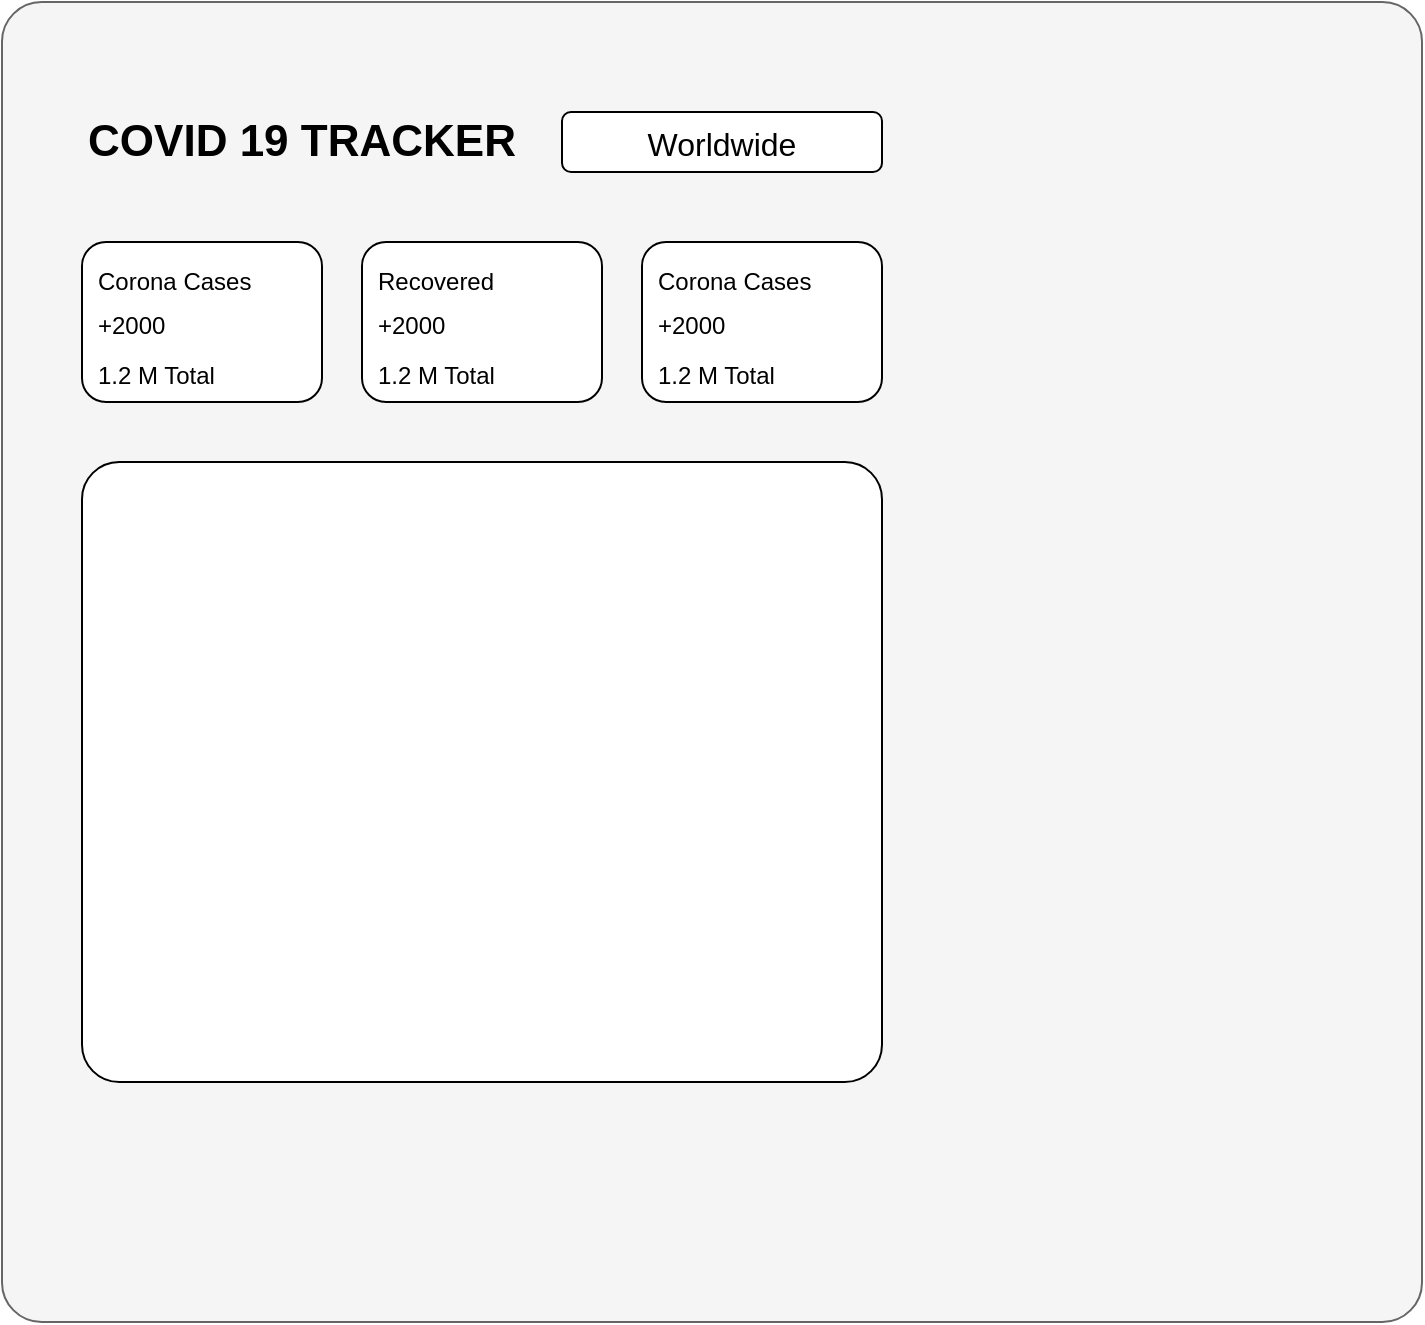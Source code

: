 <mxfile version="16.6.2" type="github">
  <diagram id="C5RBs43oDa-KdzZeNtuy" name="Page-1">
    <mxGraphModel dx="1151" dy="760" grid="1" gridSize="10" guides="1" tooltips="1" connect="1" arrows="1" fold="1" page="1" pageScale="1" pageWidth="827" pageHeight="1169" math="0" shadow="0">
      <root>
        <mxCell id="WIyWlLk6GJQsqaUBKTNV-0" />
        <mxCell id="WIyWlLk6GJQsqaUBKTNV-1" parent="WIyWlLk6GJQsqaUBKTNV-0" />
        <mxCell id="Xzc4rUqVlPyLkDSU207_-0" value="" style="rounded=1;whiteSpace=wrap;html=1;fillColor=#f5f5f5;strokeColor=#666666;fontColor=#333333;direction=south;arcSize=3;" vertex="1" parent="WIyWlLk6GJQsqaUBKTNV-1">
          <mxGeometry x="100" y="220" width="710" height="660" as="geometry" />
        </mxCell>
        <mxCell id="Xzc4rUqVlPyLkDSU207_-1" value="&lt;font style=&quot;font-size: 22px&quot;&gt;&lt;b&gt;COVID 19 TRACKER&lt;/b&gt;&lt;/font&gt;" style="text;html=1;strokeColor=none;fillColor=none;align=center;verticalAlign=middle;whiteSpace=wrap;rounded=0;strokeWidth=22;" vertex="1" parent="WIyWlLk6GJQsqaUBKTNV-1">
          <mxGeometry x="140" y="250" width="220" height="80" as="geometry" />
        </mxCell>
        <mxCell id="Xzc4rUqVlPyLkDSU207_-2" value="&lt;font style=&quot;font-size: 16px&quot;&gt;Worldwide&lt;/font&gt;" style="rounded=1;whiteSpace=wrap;html=1;fontSize=22;strokeWidth=1;strokeColor=default;" vertex="1" parent="WIyWlLk6GJQsqaUBKTNV-1">
          <mxGeometry x="380" y="275" width="160" height="30" as="geometry" />
        </mxCell>
        <mxCell id="Xzc4rUqVlPyLkDSU207_-8" value="" style="rounded=1;whiteSpace=wrap;html=1;labelBackgroundColor=#FFFFFF;fontSize=16;strokeColor=default;strokeWidth=1;" vertex="1" parent="WIyWlLk6GJQsqaUBKTNV-1">
          <mxGeometry x="140" y="340" width="120" height="80" as="geometry" />
        </mxCell>
        <mxCell id="Xzc4rUqVlPyLkDSU207_-9" value="&lt;font style=&quot;font-size: 12px&quot;&gt;Corona Cases&lt;/font&gt;" style="text;html=1;strokeColor=none;fillColor=none;align=left;verticalAlign=middle;whiteSpace=wrap;rounded=0;labelBackgroundColor=#FFFFFF;fontSize=16;" vertex="1" parent="WIyWlLk6GJQsqaUBKTNV-1">
          <mxGeometry x="146" y="343" width="120" height="30" as="geometry" />
        </mxCell>
        <mxCell id="Xzc4rUqVlPyLkDSU207_-10" value="&lt;span style=&quot;font-size: 12px&quot;&gt;+2000&lt;/span&gt;" style="text;html=1;strokeColor=none;fillColor=none;align=left;verticalAlign=middle;whiteSpace=wrap;rounded=0;labelBackgroundColor=#FFFFFF;fontSize=16;" vertex="1" parent="WIyWlLk6GJQsqaUBKTNV-1">
          <mxGeometry x="146" y="365" width="120" height="30" as="geometry" />
        </mxCell>
        <mxCell id="Xzc4rUqVlPyLkDSU207_-11" value="&lt;span style=&quot;font-size: 12px&quot;&gt;1.2 M Total&lt;/span&gt;" style="text;html=1;strokeColor=none;fillColor=none;align=left;verticalAlign=middle;whiteSpace=wrap;rounded=0;labelBackgroundColor=#FFFFFF;fontSize=16;" vertex="1" parent="WIyWlLk6GJQsqaUBKTNV-1">
          <mxGeometry x="146" y="390" width="120" height="30" as="geometry" />
        </mxCell>
        <mxCell id="Xzc4rUqVlPyLkDSU207_-29" value="" style="rounded=1;whiteSpace=wrap;html=1;labelBackgroundColor=#FFFFFF;fontSize=16;strokeColor=default;strokeWidth=1;" vertex="1" parent="WIyWlLk6GJQsqaUBKTNV-1">
          <mxGeometry x="280" y="340" width="120" height="80" as="geometry" />
        </mxCell>
        <mxCell id="Xzc4rUqVlPyLkDSU207_-30" value="&lt;font style=&quot;font-size: 12px&quot;&gt;Recovered&lt;/font&gt;" style="text;html=1;strokeColor=none;fillColor=none;align=left;verticalAlign=middle;whiteSpace=wrap;rounded=0;labelBackgroundColor=#FFFFFF;fontSize=16;" vertex="1" parent="WIyWlLk6GJQsqaUBKTNV-1">
          <mxGeometry x="286" y="343" width="120" height="30" as="geometry" />
        </mxCell>
        <mxCell id="Xzc4rUqVlPyLkDSU207_-31" value="&lt;span style=&quot;font-size: 12px&quot;&gt;+2000&lt;/span&gt;" style="text;html=1;strokeColor=none;fillColor=none;align=left;verticalAlign=middle;whiteSpace=wrap;rounded=0;labelBackgroundColor=#FFFFFF;fontSize=16;" vertex="1" parent="WIyWlLk6GJQsqaUBKTNV-1">
          <mxGeometry x="286" y="365" width="120" height="30" as="geometry" />
        </mxCell>
        <mxCell id="Xzc4rUqVlPyLkDSU207_-32" value="&lt;span style=&quot;font-size: 12px&quot;&gt;1.2 M Total&lt;/span&gt;" style="text;html=1;strokeColor=none;fillColor=none;align=left;verticalAlign=middle;whiteSpace=wrap;rounded=0;labelBackgroundColor=#FFFFFF;fontSize=16;" vertex="1" parent="WIyWlLk6GJQsqaUBKTNV-1">
          <mxGeometry x="286" y="390" width="120" height="30" as="geometry" />
        </mxCell>
        <mxCell id="Xzc4rUqVlPyLkDSU207_-33" value="" style="rounded=1;whiteSpace=wrap;html=1;labelBackgroundColor=#FFFFFF;fontSize=16;strokeColor=default;strokeWidth=1;" vertex="1" parent="WIyWlLk6GJQsqaUBKTNV-1">
          <mxGeometry x="420" y="340" width="120" height="80" as="geometry" />
        </mxCell>
        <mxCell id="Xzc4rUqVlPyLkDSU207_-34" value="&lt;font style=&quot;font-size: 12px&quot;&gt;Corona Cases&lt;/font&gt;" style="text;html=1;strokeColor=none;fillColor=none;align=left;verticalAlign=middle;whiteSpace=wrap;rounded=0;labelBackgroundColor=#FFFFFF;fontSize=16;" vertex="1" parent="WIyWlLk6GJQsqaUBKTNV-1">
          <mxGeometry x="426" y="343" width="120" height="30" as="geometry" />
        </mxCell>
        <mxCell id="Xzc4rUqVlPyLkDSU207_-35" value="&lt;span style=&quot;font-size: 12px&quot;&gt;+2000&lt;/span&gt;" style="text;html=1;strokeColor=none;fillColor=none;align=left;verticalAlign=middle;whiteSpace=wrap;rounded=0;labelBackgroundColor=#FFFFFF;fontSize=16;" vertex="1" parent="WIyWlLk6GJQsqaUBKTNV-1">
          <mxGeometry x="426" y="365" width="120" height="30" as="geometry" />
        </mxCell>
        <mxCell id="Xzc4rUqVlPyLkDSU207_-36" value="&lt;span style=&quot;font-size: 12px&quot;&gt;1.2 M Total&lt;/span&gt;" style="text;html=1;strokeColor=none;fillColor=none;align=left;verticalAlign=middle;whiteSpace=wrap;rounded=0;labelBackgroundColor=#FFFFFF;fontSize=16;" vertex="1" parent="WIyWlLk6GJQsqaUBKTNV-1">
          <mxGeometry x="426" y="390" width="120" height="30" as="geometry" />
        </mxCell>
        <mxCell id="Xzc4rUqVlPyLkDSU207_-43" value="" style="rounded=1;whiteSpace=wrap;html=1;labelBackgroundColor=#FFFFFF;fontSize=12;strokeColor=default;strokeWidth=1;arcSize=6;" vertex="1" parent="WIyWlLk6GJQsqaUBKTNV-1">
          <mxGeometry x="140" y="450" width="400" height="310" as="geometry" />
        </mxCell>
      </root>
    </mxGraphModel>
  </diagram>
</mxfile>
